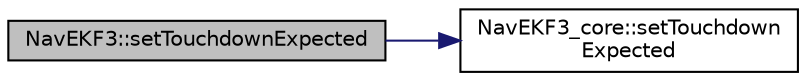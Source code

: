 digraph "NavEKF3::setTouchdownExpected"
{
 // INTERACTIVE_SVG=YES
  edge [fontname="Helvetica",fontsize="10",labelfontname="Helvetica",labelfontsize="10"];
  node [fontname="Helvetica",fontsize="10",shape=record];
  rankdir="LR";
  Node1 [label="NavEKF3::setTouchdownExpected",height=0.2,width=0.4,color="black", fillcolor="grey75", style="filled", fontcolor="black"];
  Node1 -> Node2 [color="midnightblue",fontsize="10",style="solid",fontname="Helvetica"];
  Node2 [label="NavEKF3_core::setTouchdown\lExpected",height=0.2,width=0.4,color="black", fillcolor="white", style="filled",URL="$classNavEKF3__core.html#ad6e45641631eb3d1112a23b8e56ad630"];
}
